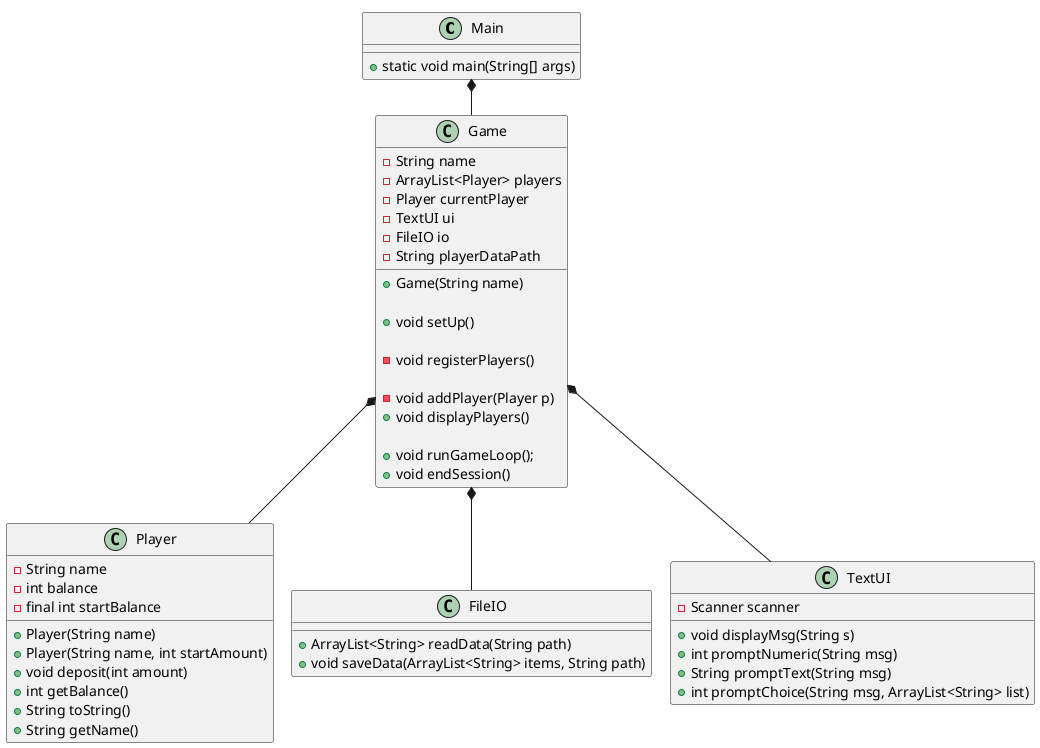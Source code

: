 @startuml
!pragma layout smetana

class Main{
+ static void main(String[] args)
}

class Game{
 - String name
 - ArrayList<Player> players
 - Player currentPlayer
 - TextUI ui
 - FileIO io
 - String playerDataPath
 + Game(String name)

 ' gamedataload, object creation, option to start new game
 + void setUp()

 'object creation with UI
  - void registerPlayers()

  - void addPlayer(Player p)
  + void displayPlayers()

 'new: we need a loop to manage each players' turn during the life cycle of the game
 + void runGameLoop();
 + void endSession()

}

class Player{
- String name
- int balance
- final int startBalance
+ Player(String name)
+ Player(String name, int startAmount)
+ void deposit(int amount)
+ int getBalance()
+ String toString()
+ String getName()

}
class FileIO{
+ ArrayList<String> readData(String path)
+ void saveData(ArrayList<String> items, String path)
}

class TextUI{
- Scanner scanner
+ void displayMsg(String s)
+ int promptNumeric(String msg)
+ String promptText(String msg)
+ int promptChoice(String msg, ArrayList<String> list)


}

Game *-- TextUI
Main *-- Game
Game *-- Player
Game *-- FileIO

@enduml